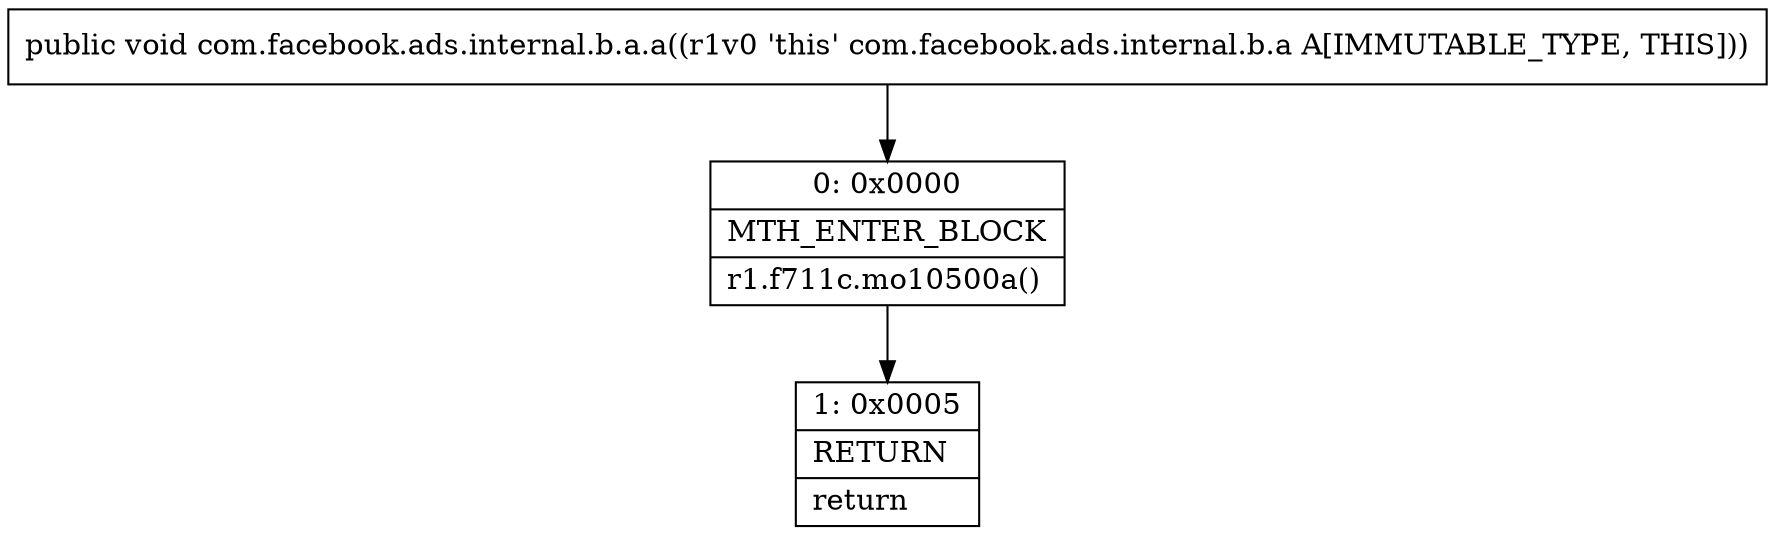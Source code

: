 digraph "CFG forcom.facebook.ads.internal.b.a.a()V" {
Node_0 [shape=record,label="{0\:\ 0x0000|MTH_ENTER_BLOCK\l|r1.f711c.mo10500a()\l}"];
Node_1 [shape=record,label="{1\:\ 0x0005|RETURN\l|return\l}"];
MethodNode[shape=record,label="{public void com.facebook.ads.internal.b.a.a((r1v0 'this' com.facebook.ads.internal.b.a A[IMMUTABLE_TYPE, THIS])) }"];
MethodNode -> Node_0;
Node_0 -> Node_1;
}

